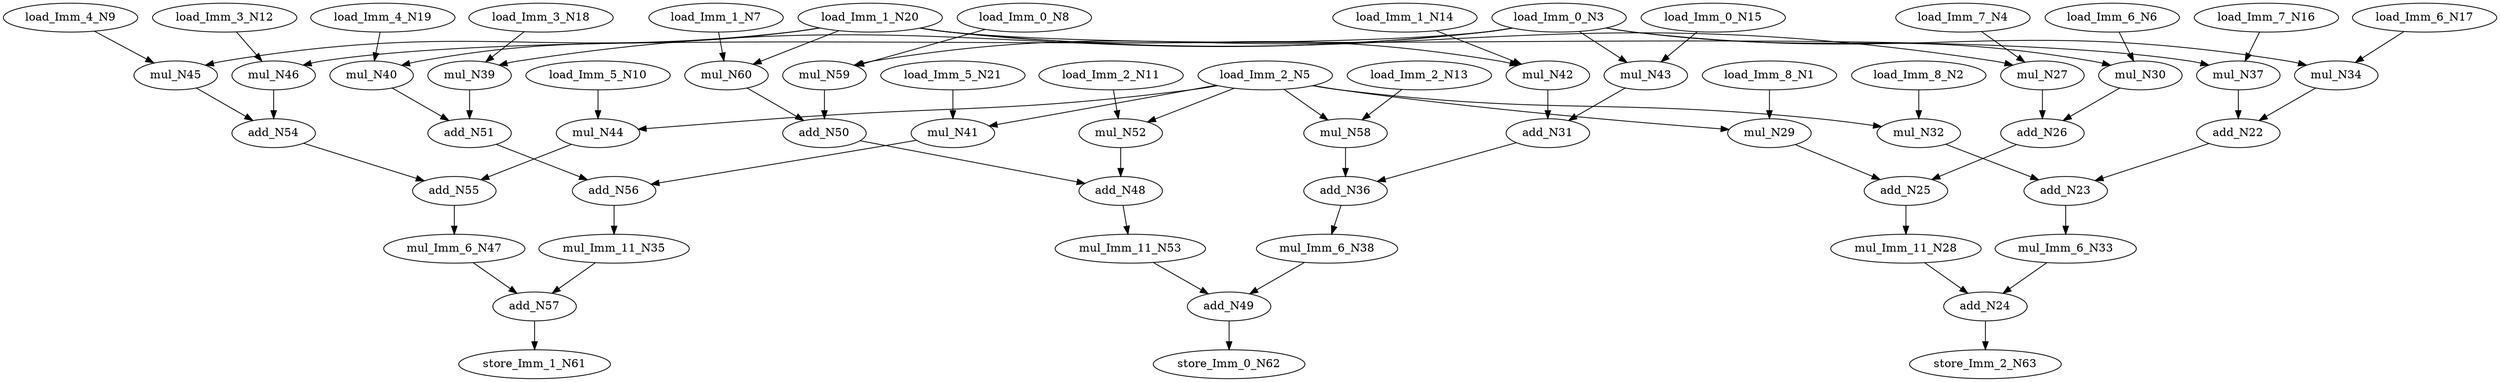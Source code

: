 digraph graphname {
N55 [color="black", ntype="operation", label="add_N55"];
N54 [color="black", ntype="operation", label="add_N54"];
N58 [color="black", ntype="operation", label="mul_N58"];
N49 [color="black", ntype="operation", label="add_N49"];
N48 [color="black", ntype="operation", label="add_N48"];
N63 [color="black", ntype="operation", label="store_Imm_2_N63"];
N62 [color="black", ntype="operation", label="store_Imm_0_N62"];
N61 [color="black", ntype="operation", label="store_Imm_1_N61"];
N60 [color="black", ntype="operation", label="mul_N60"];
N41 [color="black", ntype="operation", label="mul_N41"];
N40 [color="black", ntype="operation", label="mul_N40"];
N43 [color="black", ntype="operation", label="mul_N43"];
N42 [color="black", ntype="operation", label="mul_N42"];
N45 [color="black", ntype="operation", label="mul_N45"];
N44 [color="black", ntype="operation", label="mul_N44"];
N47 [color="black", ntype="operation", label="mul_Imm_6_N47"];
N46 [color="black", ntype="operation", label="mul_N46"];
N29 [color="black", ntype="operation", label="mul_N29"];
N28 [color="black", ntype="operation", label="mul_Imm_11_N28"];
N59 [color="black", ntype="operation", label="mul_N59"];
N23 [color="black", ntype="operation", label="add_N23"];
N22 [color="black", ntype="operation", label="add_N22"];
N21 [color="black", ntype="operation", label="load_Imm_5_N21"];
N20 [color="black", ntype="operation", label="load_Imm_1_N20"];
N27 [color="black", ntype="operation", label="mul_N27"];
N26 [color="black", ntype="operation", label="add_N26"];
N25 [color="black", ntype="operation", label="add_N25"];
N24 [color="black", ntype="operation", label="add_N24"];
N8 [color="black", ntype="operation", label="load_Imm_0_N8"];
N9 [color="black", ntype="operation", label="load_Imm_4_N9"];
N1 [color="black", ntype="operation", label="load_Imm_8_N1"];
N2 [color="black", ntype="operation", label="load_Imm_8_N2"];
N3 [color="black", ntype="operation", label="load_Imm_0_N3"];
N4 [color="black", ntype="operation", label="load_Imm_7_N4"];
N5 [color="black", ntype="operation", label="load_Imm_2_N5"];
N6 [color="black", ntype="operation", label="load_Imm_6_N6"];
N7 [color="black", ntype="operation", label="load_Imm_1_N7"];
N12 [color="black", ntype="operation", label="load_Imm_3_N12"];
N13 [color="black", ntype="operation", label="load_Imm_2_N13"];
N10 [color="black", ntype="operation", label="load_Imm_5_N10"];
N11 [color="black", ntype="operation", label="load_Imm_2_N11"];
N16 [color="black", ntype="operation", label="load_Imm_7_N16"];
N17 [color="black", ntype="operation", label="load_Imm_6_N17"];
N14 [color="black", ntype="operation", label="load_Imm_1_N14"];
N15 [color="black", ntype="operation", label="load_Imm_0_N15"];
N56 [color="black", ntype="operation", label="add_N56"];
N57 [color="black", ntype="operation", label="add_N57"];
N18 [color="black", ntype="operation", label="load_Imm_3_N18"];
N19 [color="black", ntype="operation", label="load_Imm_4_N19"];
N52 [color="black", ntype="operation", label="mul_N52"];
N53 [color="black", ntype="operation", label="mul_Imm_11_N53"];
N50 [color="black", ntype="operation", label="add_N50"];
N51 [color="black", ntype="operation", label="add_N51"];
N38 [color="black", ntype="operation", label="mul_Imm_6_N38"];
N39 [color="black", ntype="operation", label="mul_N39"];
N30 [color="black", ntype="operation", label="mul_N30"];
N31 [color="black", ntype="operation", label="add_N31"];
N32 [color="black", ntype="operation", label="mul_N32"];
N33 [color="black", ntype="operation", label="mul_Imm_6_N33"];
N34 [color="black", ntype="operation", label="mul_N34"];
N35 [color="black", ntype="operation", label="mul_Imm_11_N35"];
N36 [color="black", ntype="operation", label="add_N36"];
N37 [color="black", ntype="operation", label="mul_N37"];
N55 -> N47;
N54 -> N55;
N58 -> N36;
N49 -> N62;
N48 -> N53;
N60 -> N50;
N41 -> N56;
N40 -> N51;
N43 -> N31;
N42 -> N31;
N45 -> N54;
N44 -> N55;
N47 -> N57;
N46 -> N54;
N29 -> N25;
N28 -> N24;
N59 -> N50;
N23 -> N33;
N22 -> N23;
N21 -> N41;
N20 -> N40;
N20 -> N42;
N20 -> N27;
N20 -> N37;
N20 -> N60;
N20 -> N45;
N27 -> N26;
N26 -> N25;
N25 -> N28;
N24 -> N63;
N8 -> N59;
N9 -> N45;
N1 -> N29;
N2 -> N32;
N3 -> N46;
N3 -> N43;
N3 -> N34;
N3 -> N59;
N3 -> N39;
N3 -> N30;
N4 -> N27;
N5 -> N32;
N5 -> N41;
N5 -> N29;
N5 -> N58;
N5 -> N44;
N5 -> N52;
N6 -> N30;
N7 -> N60;
N12 -> N46;
N13 -> N58;
N10 -> N44;
N11 -> N52;
N16 -> N37;
N17 -> N34;
N14 -> N42;
N15 -> N43;
N56 -> N35;
N57 -> N61;
N18 -> N39;
N19 -> N40;
N52 -> N48;
N53 -> N49;
N50 -> N48;
N51 -> N56;
N38 -> N49;
N39 -> N51;
N30 -> N26;
N31 -> N36;
N32 -> N23;
N33 -> N24;
N34 -> N22;
N35 -> N57;
N36 -> N38;
N37 -> N22;
}
